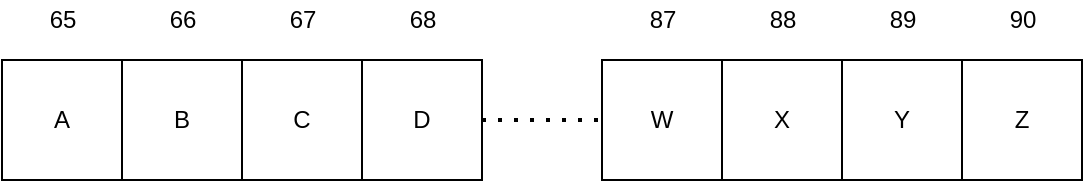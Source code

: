 <mxfile version="14.0.3" type="device"><diagram id="w4zKl8iRn8i_qIi6AoKJ" name="Page-1"><mxGraphModel dx="766" dy="328" grid="1" gridSize="10" guides="1" tooltips="1" connect="1" arrows="1" fold="1" page="1" pageScale="1" pageWidth="850" pageHeight="1100" math="0" shadow="0"><root><mxCell id="0"/><mxCell id="1" parent="0"/><mxCell id="KSTv9BogBYTyABqZ5okr-1" value="A" style="whiteSpace=wrap;html=1;aspect=fixed;" vertex="1" parent="1"><mxGeometry x="140" y="170" width="60" height="60" as="geometry"/></mxCell><mxCell id="KSTv9BogBYTyABqZ5okr-2" value="B" style="whiteSpace=wrap;html=1;aspect=fixed;" vertex="1" parent="1"><mxGeometry x="200" y="170" width="60" height="60" as="geometry"/></mxCell><mxCell id="KSTv9BogBYTyABqZ5okr-3" value="C" style="whiteSpace=wrap;html=1;aspect=fixed;" vertex="1" parent="1"><mxGeometry x="260" y="170" width="60" height="60" as="geometry"/></mxCell><mxCell id="KSTv9BogBYTyABqZ5okr-4" value="D" style="whiteSpace=wrap;html=1;aspect=fixed;" vertex="1" parent="1"><mxGeometry x="320" y="170" width="60" height="60" as="geometry"/></mxCell><mxCell id="KSTv9BogBYTyABqZ5okr-5" value="" style="endArrow=none;dashed=1;html=1;dashPattern=1 3;strokeWidth=2;" edge="1" parent="1"><mxGeometry width="50" height="50" relative="1" as="geometry"><mxPoint x="380" y="200" as="sourcePoint"/><mxPoint x="440" y="200" as="targetPoint"/><Array as="points"/></mxGeometry></mxCell><mxCell id="KSTv9BogBYTyABqZ5okr-7" value="W" style="whiteSpace=wrap;html=1;aspect=fixed;" vertex="1" parent="1"><mxGeometry x="440" y="170" width="60" height="60" as="geometry"/></mxCell><mxCell id="KSTv9BogBYTyABqZ5okr-8" value="X" style="whiteSpace=wrap;html=1;aspect=fixed;" vertex="1" parent="1"><mxGeometry x="500" y="170" width="60" height="60" as="geometry"/></mxCell><mxCell id="KSTv9BogBYTyABqZ5okr-9" value="Y" style="whiteSpace=wrap;html=1;aspect=fixed;" vertex="1" parent="1"><mxGeometry x="560" y="170" width="60" height="60" as="geometry"/></mxCell><mxCell id="KSTv9BogBYTyABqZ5okr-10" value="Z" style="whiteSpace=wrap;html=1;aspect=fixed;" vertex="1" parent="1"><mxGeometry x="620" y="170" width="60" height="60" as="geometry"/></mxCell><mxCell id="KSTv9BogBYTyABqZ5okr-11" value="65" style="text;html=1;align=center;verticalAlign=middle;resizable=0;points=[];autosize=1;" vertex="1" parent="1"><mxGeometry x="155" y="140" width="30" height="20" as="geometry"/></mxCell><mxCell id="KSTv9BogBYTyABqZ5okr-12" value="66" style="text;html=1;align=center;verticalAlign=middle;resizable=0;points=[];autosize=1;" vertex="1" parent="1"><mxGeometry x="215" y="140" width="30" height="20" as="geometry"/></mxCell><mxCell id="KSTv9BogBYTyABqZ5okr-13" value="67" style="text;html=1;align=center;verticalAlign=middle;resizable=0;points=[];autosize=1;" vertex="1" parent="1"><mxGeometry x="275" y="140" width="30" height="20" as="geometry"/></mxCell><mxCell id="KSTv9BogBYTyABqZ5okr-14" value="68" style="text;html=1;align=center;verticalAlign=middle;resizable=0;points=[];autosize=1;" vertex="1" parent="1"><mxGeometry x="335" y="140" width="30" height="20" as="geometry"/></mxCell><mxCell id="KSTv9BogBYTyABqZ5okr-15" value="90" style="text;html=1;align=center;verticalAlign=middle;resizable=0;points=[];autosize=1;" vertex="1" parent="1"><mxGeometry x="635" y="140" width="30" height="20" as="geometry"/></mxCell><mxCell id="KSTv9BogBYTyABqZ5okr-16" value="89" style="text;html=1;align=center;verticalAlign=middle;resizable=0;points=[];autosize=1;" vertex="1" parent="1"><mxGeometry x="575" y="140" width="30" height="20" as="geometry"/></mxCell><mxCell id="KSTv9BogBYTyABqZ5okr-17" value="88" style="text;html=1;align=center;verticalAlign=middle;resizable=0;points=[];autosize=1;" vertex="1" parent="1"><mxGeometry x="515" y="140" width="30" height="20" as="geometry"/></mxCell><mxCell id="KSTv9BogBYTyABqZ5okr-18" value="87" style="text;html=1;align=center;verticalAlign=middle;resizable=0;points=[];autosize=1;" vertex="1" parent="1"><mxGeometry x="455" y="140" width="30" height="20" as="geometry"/></mxCell></root></mxGraphModel></diagram></mxfile>